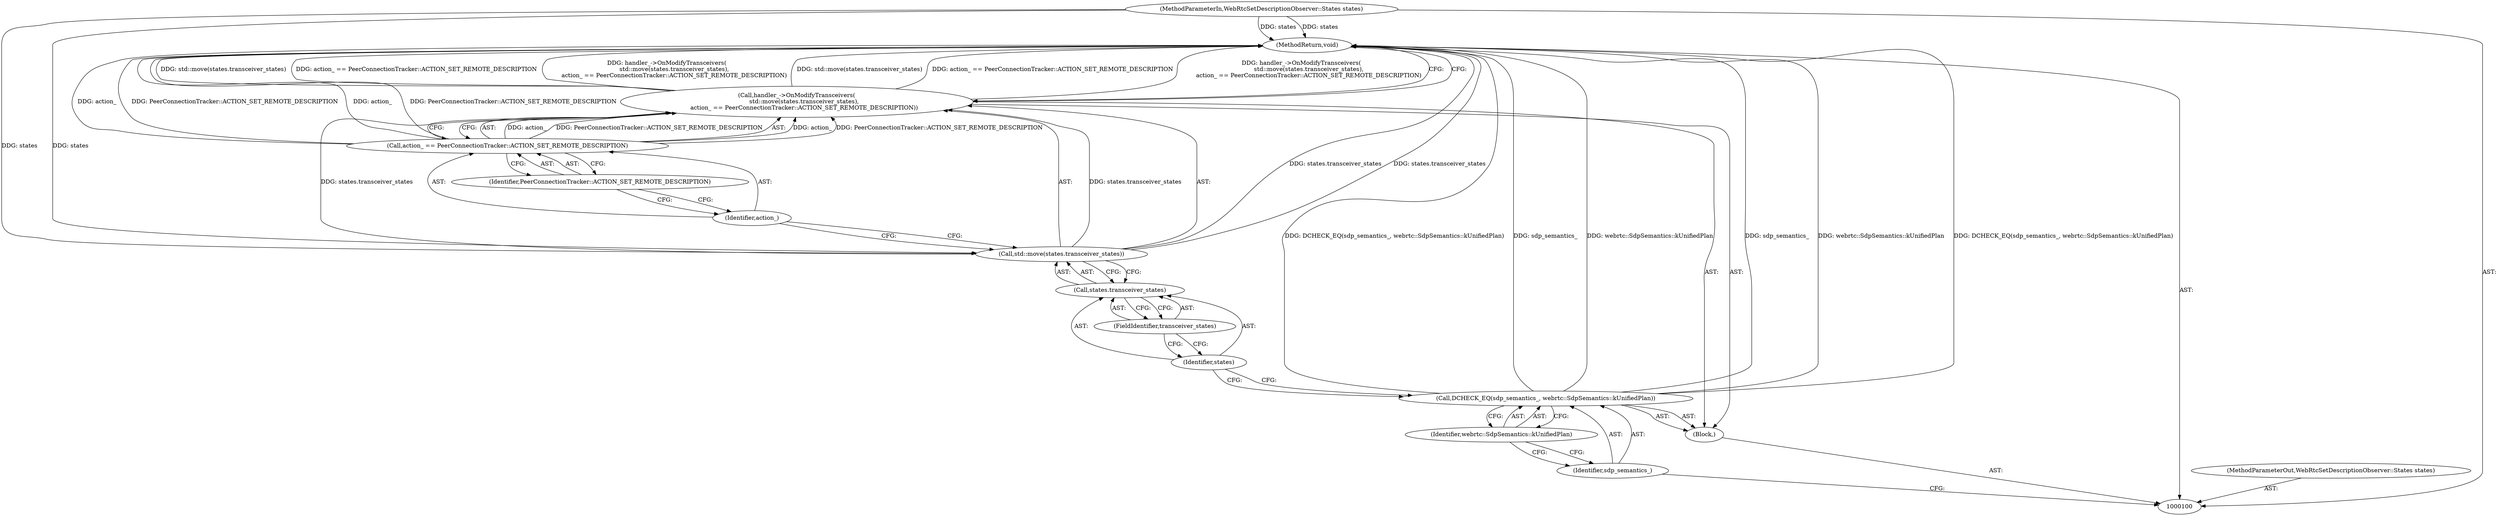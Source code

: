 digraph "1_Chrome_3514a77e7fa2e5b8bfe5d98af22964bbd69d680f_0" {
"1000114" [label="(MethodReturn,void)"];
"1000102" [label="(Block,)"];
"1000101" [label="(MethodParameterIn,WebRtcSetDescriptionObserver::States states)"];
"1000143" [label="(MethodParameterOut,WebRtcSetDescriptionObserver::States states)"];
"1000104" [label="(Identifier,sdp_semantics_)"];
"1000105" [label="(Identifier,webrtc::SdpSemantics::kUnifiedPlan)"];
"1000103" [label="(Call,DCHECK_EQ(sdp_semantics_, webrtc::SdpSemantics::kUnifiedPlan))"];
"1000106" [label="(Call,handler_->OnModifyTransceivers(\n        std::move(states.transceiver_states),\n        action_ == PeerConnectionTracker::ACTION_SET_REMOTE_DESCRIPTION))"];
"1000108" [label="(Call,states.transceiver_states)"];
"1000109" [label="(Identifier,states)"];
"1000110" [label="(FieldIdentifier,transceiver_states)"];
"1000107" [label="(Call,std::move(states.transceiver_states))"];
"1000113" [label="(Identifier,PeerConnectionTracker::ACTION_SET_REMOTE_DESCRIPTION)"];
"1000111" [label="(Call,action_ == PeerConnectionTracker::ACTION_SET_REMOTE_DESCRIPTION)"];
"1000112" [label="(Identifier,action_)"];
"1000114" -> "1000100"  [label="AST: "];
"1000114" -> "1000106"  [label="CFG: "];
"1000107" -> "1000114"  [label="DDG: states.transceiver_states"];
"1000106" -> "1000114"  [label="DDG: std::move(states.transceiver_states)"];
"1000106" -> "1000114"  [label="DDG: action_ == PeerConnectionTracker::ACTION_SET_REMOTE_DESCRIPTION"];
"1000106" -> "1000114"  [label="DDG: handler_->OnModifyTransceivers(\n        std::move(states.transceiver_states),\n        action_ == PeerConnectionTracker::ACTION_SET_REMOTE_DESCRIPTION)"];
"1000103" -> "1000114"  [label="DDG: sdp_semantics_"];
"1000103" -> "1000114"  [label="DDG: webrtc::SdpSemantics::kUnifiedPlan"];
"1000103" -> "1000114"  [label="DDG: DCHECK_EQ(sdp_semantics_, webrtc::SdpSemantics::kUnifiedPlan)"];
"1000111" -> "1000114"  [label="DDG: action_"];
"1000111" -> "1000114"  [label="DDG: PeerConnectionTracker::ACTION_SET_REMOTE_DESCRIPTION"];
"1000101" -> "1000114"  [label="DDG: states"];
"1000102" -> "1000100"  [label="AST: "];
"1000103" -> "1000102"  [label="AST: "];
"1000106" -> "1000102"  [label="AST: "];
"1000101" -> "1000100"  [label="AST: "];
"1000101" -> "1000114"  [label="DDG: states"];
"1000101" -> "1000107"  [label="DDG: states"];
"1000143" -> "1000100"  [label="AST: "];
"1000104" -> "1000103"  [label="AST: "];
"1000104" -> "1000100"  [label="CFG: "];
"1000105" -> "1000104"  [label="CFG: "];
"1000105" -> "1000103"  [label="AST: "];
"1000105" -> "1000104"  [label="CFG: "];
"1000103" -> "1000105"  [label="CFG: "];
"1000103" -> "1000102"  [label="AST: "];
"1000103" -> "1000105"  [label="CFG: "];
"1000104" -> "1000103"  [label="AST: "];
"1000105" -> "1000103"  [label="AST: "];
"1000109" -> "1000103"  [label="CFG: "];
"1000103" -> "1000114"  [label="DDG: sdp_semantics_"];
"1000103" -> "1000114"  [label="DDG: webrtc::SdpSemantics::kUnifiedPlan"];
"1000103" -> "1000114"  [label="DDG: DCHECK_EQ(sdp_semantics_, webrtc::SdpSemantics::kUnifiedPlan)"];
"1000106" -> "1000102"  [label="AST: "];
"1000106" -> "1000111"  [label="CFG: "];
"1000107" -> "1000106"  [label="AST: "];
"1000111" -> "1000106"  [label="AST: "];
"1000114" -> "1000106"  [label="CFG: "];
"1000106" -> "1000114"  [label="DDG: std::move(states.transceiver_states)"];
"1000106" -> "1000114"  [label="DDG: action_ == PeerConnectionTracker::ACTION_SET_REMOTE_DESCRIPTION"];
"1000106" -> "1000114"  [label="DDG: handler_->OnModifyTransceivers(\n        std::move(states.transceiver_states),\n        action_ == PeerConnectionTracker::ACTION_SET_REMOTE_DESCRIPTION)"];
"1000107" -> "1000106"  [label="DDG: states.transceiver_states"];
"1000111" -> "1000106"  [label="DDG: action_"];
"1000111" -> "1000106"  [label="DDG: PeerConnectionTracker::ACTION_SET_REMOTE_DESCRIPTION"];
"1000108" -> "1000107"  [label="AST: "];
"1000108" -> "1000110"  [label="CFG: "];
"1000109" -> "1000108"  [label="AST: "];
"1000110" -> "1000108"  [label="AST: "];
"1000107" -> "1000108"  [label="CFG: "];
"1000109" -> "1000108"  [label="AST: "];
"1000109" -> "1000103"  [label="CFG: "];
"1000110" -> "1000109"  [label="CFG: "];
"1000110" -> "1000108"  [label="AST: "];
"1000110" -> "1000109"  [label="CFG: "];
"1000108" -> "1000110"  [label="CFG: "];
"1000107" -> "1000106"  [label="AST: "];
"1000107" -> "1000108"  [label="CFG: "];
"1000108" -> "1000107"  [label="AST: "];
"1000112" -> "1000107"  [label="CFG: "];
"1000107" -> "1000114"  [label="DDG: states.transceiver_states"];
"1000107" -> "1000106"  [label="DDG: states.transceiver_states"];
"1000101" -> "1000107"  [label="DDG: states"];
"1000113" -> "1000111"  [label="AST: "];
"1000113" -> "1000112"  [label="CFG: "];
"1000111" -> "1000113"  [label="CFG: "];
"1000111" -> "1000106"  [label="AST: "];
"1000111" -> "1000113"  [label="CFG: "];
"1000112" -> "1000111"  [label="AST: "];
"1000113" -> "1000111"  [label="AST: "];
"1000106" -> "1000111"  [label="CFG: "];
"1000111" -> "1000114"  [label="DDG: action_"];
"1000111" -> "1000114"  [label="DDG: PeerConnectionTracker::ACTION_SET_REMOTE_DESCRIPTION"];
"1000111" -> "1000106"  [label="DDG: action_"];
"1000111" -> "1000106"  [label="DDG: PeerConnectionTracker::ACTION_SET_REMOTE_DESCRIPTION"];
"1000112" -> "1000111"  [label="AST: "];
"1000112" -> "1000107"  [label="CFG: "];
"1000113" -> "1000112"  [label="CFG: "];
}
